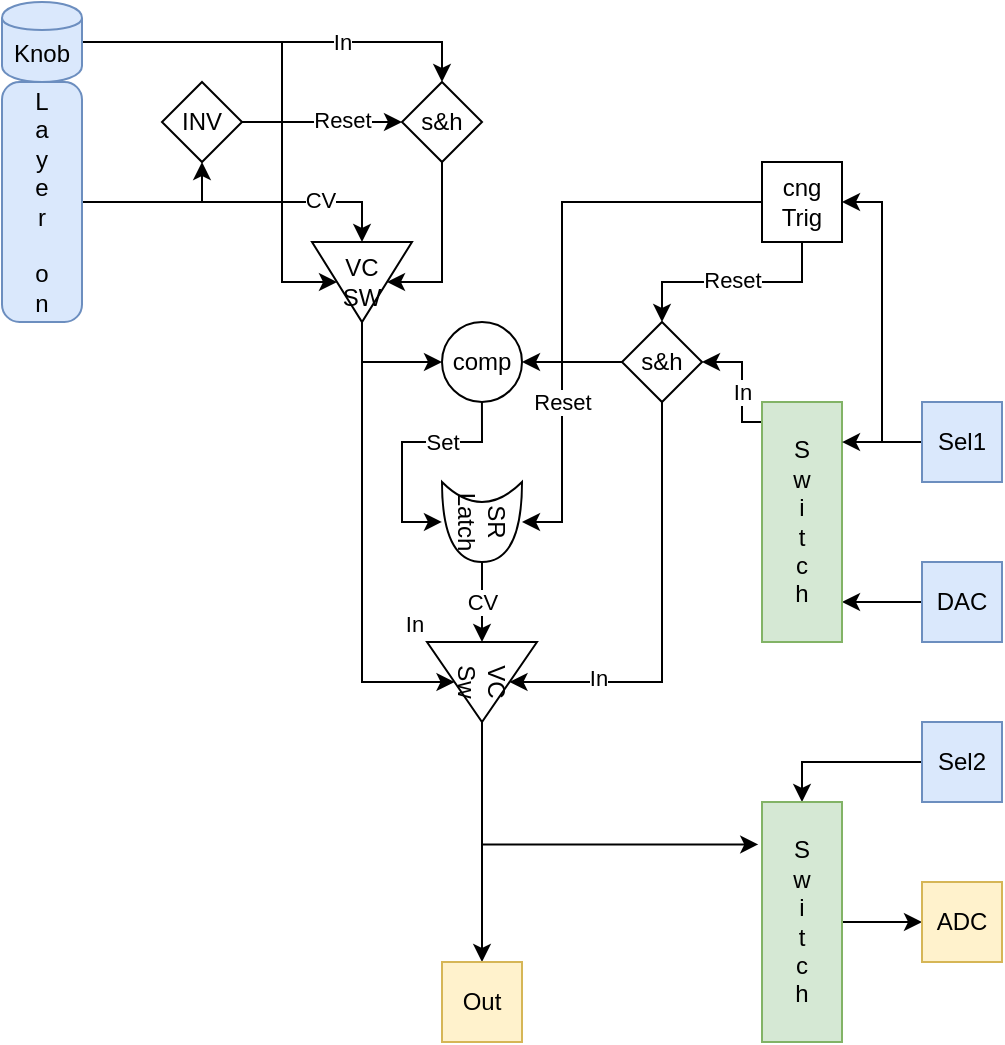 <mxfile version="13.4.0" type="device"><diagram id="SvrJAOA85gkFMiLE-x7s" name="Page-1"><mxGraphModel dx="1391" dy="895" grid="1" gridSize="10" guides="1" tooltips="1" connect="1" arrows="1" fold="1" page="1" pageScale="1" pageWidth="850" pageHeight="1100" math="0" shadow="0"><root><mxCell id="0"/><mxCell id="1" parent="0"/><mxCell id="2Slkwvw-ePbhkpdoKOxb-7" style="edgeStyle=orthogonalEdgeStyle;rounded=0;orthogonalLoop=1;jettySize=auto;html=1;entryX=1;entryY=0.833;entryDx=0;entryDy=0;entryPerimeter=0;" edge="1" parent="1" source="2Slkwvw-ePbhkpdoKOxb-3" target="2Slkwvw-ePbhkpdoKOxb-4"><mxGeometry relative="1" as="geometry"/></mxCell><mxCell id="2Slkwvw-ePbhkpdoKOxb-3" value="DAC" style="whiteSpace=wrap;html=1;aspect=fixed;fillColor=#dae8fc;strokeColor=#6c8ebf;" vertex="1" parent="1"><mxGeometry x="620" y="400" width="40" height="40" as="geometry"/></mxCell><mxCell id="2Slkwvw-ePbhkpdoKOxb-11" style="edgeStyle=orthogonalEdgeStyle;rounded=0;orthogonalLoop=1;jettySize=auto;html=1;entryX=1;entryY=0.5;entryDx=0;entryDy=0;" edge="1" parent="1" source="2Slkwvw-ePbhkpdoKOxb-4" target="2Slkwvw-ePbhkpdoKOxb-10"><mxGeometry relative="1" as="geometry"><Array as="points"><mxPoint x="530" y="330"/><mxPoint x="530" y="300"/></Array></mxGeometry></mxCell><mxCell id="2Slkwvw-ePbhkpdoKOxb-82" value="In" style="edgeLabel;html=1;align=center;verticalAlign=middle;resizable=0;points=[];" vertex="1" connectable="0" parent="2Slkwvw-ePbhkpdoKOxb-11"><mxGeometry x="-0.397" relative="1" as="geometry"><mxPoint y="-6.94" as="offset"/></mxGeometry></mxCell><mxCell id="2Slkwvw-ePbhkpdoKOxb-4" value="&lt;div&gt;S&lt;/div&gt;&lt;div&gt;w&lt;/div&gt;&lt;div&gt;i&lt;/div&gt;&lt;div&gt;t&lt;/div&gt;&lt;div&gt;c&lt;/div&gt;&lt;div&gt;h&lt;br&gt;&lt;/div&gt;" style="rounded=0;whiteSpace=wrap;html=1;fillColor=#d5e8d4;strokeColor=#82b366;" vertex="1" parent="1"><mxGeometry x="540" y="320" width="40" height="120" as="geometry"/></mxCell><mxCell id="2Slkwvw-ePbhkpdoKOxb-8" style="edgeStyle=orthogonalEdgeStyle;rounded=0;orthogonalLoop=1;jettySize=auto;html=1;entryX=1;entryY=0.167;entryDx=0;entryDy=0;entryPerimeter=0;" edge="1" parent="1" source="2Slkwvw-ePbhkpdoKOxb-5" target="2Slkwvw-ePbhkpdoKOxb-4"><mxGeometry relative="1" as="geometry"/></mxCell><mxCell id="2Slkwvw-ePbhkpdoKOxb-29" style="edgeStyle=orthogonalEdgeStyle;rounded=0;orthogonalLoop=1;jettySize=auto;html=1;entryX=1;entryY=0.5;entryDx=0;entryDy=0;" edge="1" parent="1" source="2Slkwvw-ePbhkpdoKOxb-5" target="2Slkwvw-ePbhkpdoKOxb-28"><mxGeometry relative="1" as="geometry"/></mxCell><mxCell id="2Slkwvw-ePbhkpdoKOxb-5" value="Sel1" style="whiteSpace=wrap;html=1;aspect=fixed;fillColor=#dae8fc;strokeColor=#6c8ebf;" vertex="1" parent="1"><mxGeometry x="620" y="320" width="40" height="40" as="geometry"/></mxCell><mxCell id="2Slkwvw-ePbhkpdoKOxb-18" style="edgeStyle=orthogonalEdgeStyle;rounded=0;orthogonalLoop=1;jettySize=auto;html=1;entryX=1;entryY=0.5;entryDx=0;entryDy=0;" edge="1" parent="1" source="2Slkwvw-ePbhkpdoKOxb-10" target="2Slkwvw-ePbhkpdoKOxb-17"><mxGeometry relative="1" as="geometry"/></mxCell><mxCell id="2Slkwvw-ePbhkpdoKOxb-50" style="edgeStyle=orthogonalEdgeStyle;rounded=0;orthogonalLoop=1;jettySize=auto;html=1;entryX=0.5;entryY=0;entryDx=0;entryDy=0;" edge="1" parent="1" source="2Slkwvw-ePbhkpdoKOxb-10" target="2Slkwvw-ePbhkpdoKOxb-48"><mxGeometry relative="1" as="geometry"><mxPoint x="470" y="460" as="targetPoint"/><Array as="points"><mxPoint x="490" y="460"/></Array></mxGeometry></mxCell><mxCell id="2Slkwvw-ePbhkpdoKOxb-54" value="In" style="edgeLabel;html=1;align=center;verticalAlign=middle;resizable=0;points=[];" vertex="1" connectable="0" parent="2Slkwvw-ePbhkpdoKOxb-50"><mxGeometry x="0.275" y="-32" relative="1" as="geometry"><mxPoint as="offset"/></mxGeometry></mxCell><mxCell id="2Slkwvw-ePbhkpdoKOxb-10" value="s&amp;amp;h" style="rhombus;whiteSpace=wrap;html=1;" vertex="1" parent="1"><mxGeometry x="470" y="280" width="40" height="40" as="geometry"/></mxCell><mxCell id="2Slkwvw-ePbhkpdoKOxb-16" style="edgeStyle=orthogonalEdgeStyle;rounded=0;orthogonalLoop=1;jettySize=auto;html=1;entryX=0;entryY=0.5;entryDx=0;entryDy=0;exitX=1;exitY=0.5;exitDx=0;exitDy=0;" edge="1" parent="1" source="2Slkwvw-ePbhkpdoKOxb-75" target="2Slkwvw-ePbhkpdoKOxb-17"><mxGeometry relative="1" as="geometry"><mxPoint x="360" y="170" as="sourcePoint"/><mxPoint x="200" y="360" as="targetPoint"/><Array as="points"><mxPoint x="340" y="300"/></Array></mxGeometry></mxCell><mxCell id="2Slkwvw-ePbhkpdoKOxb-27" style="edgeStyle=orthogonalEdgeStyle;rounded=0;orthogonalLoop=1;jettySize=auto;html=1;entryX=0.5;entryY=1;entryDx=0;entryDy=0;exitX=1;exitY=0.5;exitDx=0;exitDy=0;" edge="1" parent="1" source="2Slkwvw-ePbhkpdoKOxb-75" target="2Slkwvw-ePbhkpdoKOxb-48"><mxGeometry relative="1" as="geometry"><mxPoint x="320" y="420" as="targetPoint"/><mxPoint x="300" y="160" as="sourcePoint"/><Array as="points"><mxPoint x="340" y="460"/></Array></mxGeometry></mxCell><mxCell id="2Slkwvw-ePbhkpdoKOxb-53" value="In" style="edgeLabel;html=1;align=center;verticalAlign=middle;resizable=0;points=[];" vertex="1" connectable="0" parent="2Slkwvw-ePbhkpdoKOxb-27"><mxGeometry x="0.337" y="26" relative="1" as="geometry"><mxPoint as="offset"/></mxGeometry></mxCell><mxCell id="2Slkwvw-ePbhkpdoKOxb-43" style="edgeStyle=orthogonalEdgeStyle;rounded=0;orthogonalLoop=1;jettySize=auto;html=1;entryX=0.499;entryY=1;entryDx=0;entryDy=0;entryPerimeter=0;" edge="1" parent="1"><mxGeometry relative="1" as="geometry"><mxPoint x="399.97" y="320" as="sourcePoint"/><mxPoint x="379.97" y="379.96" as="targetPoint"/><Array as="points"><mxPoint x="400" y="340"/><mxPoint x="360" y="340"/><mxPoint x="360" y="380"/></Array></mxGeometry></mxCell><mxCell id="2Slkwvw-ePbhkpdoKOxb-44" value="Set" style="edgeLabel;html=1;align=center;verticalAlign=middle;resizable=0;points=[];" vertex="1" connectable="0" parent="2Slkwvw-ePbhkpdoKOxb-43"><mxGeometry x="-0.274" y="-1" relative="1" as="geometry"><mxPoint x="3.37" y="0.97" as="offset"/></mxGeometry></mxCell><mxCell id="2Slkwvw-ePbhkpdoKOxb-17" value="comp" style="ellipse;whiteSpace=wrap;html=1;aspect=fixed;" vertex="1" parent="1"><mxGeometry x="380" y="280" width="40" height="40" as="geometry"/></mxCell><mxCell id="2Slkwvw-ePbhkpdoKOxb-30" style="edgeStyle=orthogonalEdgeStyle;rounded=0;orthogonalLoop=1;jettySize=auto;html=1;entryX=0.5;entryY=0;entryDx=0;entryDy=0;" edge="1" parent="1" source="2Slkwvw-ePbhkpdoKOxb-28" target="2Slkwvw-ePbhkpdoKOxb-10"><mxGeometry relative="1" as="geometry"><Array as="points"><mxPoint x="490" y="260"/></Array></mxGeometry></mxCell><mxCell id="2Slkwvw-ePbhkpdoKOxb-73" value="Reset" style="edgeLabel;html=1;align=center;verticalAlign=middle;resizable=0;points=[];" vertex="1" connectable="0" parent="2Slkwvw-ePbhkpdoKOxb-30"><mxGeometry x="0.175" y="-1" relative="1" as="geometry"><mxPoint x="8.8" as="offset"/></mxGeometry></mxCell><mxCell id="2Slkwvw-ePbhkpdoKOxb-28" value="&lt;div&gt;cng&lt;/div&gt;&lt;div&gt;Trig&lt;/div&gt;" style="whiteSpace=wrap;html=1;aspect=fixed;" vertex="1" parent="1"><mxGeometry x="540" y="200" width="40" height="40" as="geometry"/></mxCell><mxCell id="2Slkwvw-ePbhkpdoKOxb-51" style="edgeStyle=orthogonalEdgeStyle;rounded=0;orthogonalLoop=1;jettySize=auto;html=1;exitX=1;exitY=0.5;exitDx=0;exitDy=0;exitPerimeter=0;entryX=0;entryY=0.5;entryDx=0;entryDy=0;" edge="1" parent="1" source="2Slkwvw-ePbhkpdoKOxb-31" target="2Slkwvw-ePbhkpdoKOxb-48"><mxGeometry relative="1" as="geometry"><mxPoint x="460" y="400" as="sourcePoint"/><mxPoint x="430" y="420" as="targetPoint"/><Array as="points"/></mxGeometry></mxCell><mxCell id="2Slkwvw-ePbhkpdoKOxb-58" value="CV" style="edgeLabel;html=1;align=center;verticalAlign=middle;resizable=0;points=[];" vertex="1" connectable="0" parent="2Slkwvw-ePbhkpdoKOxb-51"><mxGeometry x="0.21" relative="1" as="geometry"><mxPoint y="-4.0" as="offset"/></mxGeometry></mxCell><mxCell id="2Slkwvw-ePbhkpdoKOxb-31" value="&lt;div&gt;SR&lt;/div&gt;&lt;div&gt;Latch&lt;br&gt;&lt;/div&gt;" style="shape=xor;whiteSpace=wrap;html=1;rotation=90;" vertex="1" parent="1"><mxGeometry x="380" y="360" width="40" height="40" as="geometry"/></mxCell><mxCell id="2Slkwvw-ePbhkpdoKOxb-39" value="" style="endArrow=classic;html=1;rounded=0;exitX=0;exitY=0.5;exitDx=0;exitDy=0;" edge="1" parent="1" source="2Slkwvw-ePbhkpdoKOxb-28"><mxGeometry relative="1" as="geometry"><mxPoint x="480" y="260" as="sourcePoint"/><mxPoint x="420" y="380" as="targetPoint"/><Array as="points"><mxPoint x="440" y="220"/><mxPoint x="440" y="380"/></Array></mxGeometry></mxCell><mxCell id="2Slkwvw-ePbhkpdoKOxb-40" value="Reset" style="edgeLabel;resizable=0;html=1;align=center;verticalAlign=middle;" connectable="0" vertex="1" parent="2Slkwvw-ePbhkpdoKOxb-39"><mxGeometry relative="1" as="geometry"><mxPoint x="-0.29" y="60" as="offset"/></mxGeometry></mxCell><mxCell id="2Slkwvw-ePbhkpdoKOxb-52" style="edgeStyle=orthogonalEdgeStyle;rounded=0;orthogonalLoop=1;jettySize=auto;html=1;entryX=-0.047;entryY=0.177;entryDx=0;entryDy=0;entryPerimeter=0;" edge="1" parent="1" source="2Slkwvw-ePbhkpdoKOxb-48" target="2Slkwvw-ePbhkpdoKOxb-60"><mxGeometry relative="1" as="geometry"><mxPoint x="400" y="540" as="targetPoint"/><Array as="points"><mxPoint x="400" y="541"/></Array></mxGeometry></mxCell><mxCell id="2Slkwvw-ePbhkpdoKOxb-70" style="edgeStyle=orthogonalEdgeStyle;rounded=0;orthogonalLoop=1;jettySize=auto;html=1;" edge="1" parent="1" source="2Slkwvw-ePbhkpdoKOxb-48" target="2Slkwvw-ePbhkpdoKOxb-69"><mxGeometry relative="1" as="geometry"/></mxCell><mxCell id="2Slkwvw-ePbhkpdoKOxb-48" value="&lt;div&gt;VC&lt;/div&gt;&lt;div&gt;Sw&lt;/div&gt;" style="triangle;whiteSpace=wrap;html=1;rotation=90;" vertex="1" parent="1"><mxGeometry x="380" y="432.5" width="40" height="55" as="geometry"/></mxCell><mxCell id="2Slkwvw-ePbhkpdoKOxb-66" style="edgeStyle=orthogonalEdgeStyle;rounded=0;orthogonalLoop=1;jettySize=auto;html=1;entryX=0.5;entryY=0;entryDx=0;entryDy=0;" edge="1" parent="1" source="2Slkwvw-ePbhkpdoKOxb-59" target="2Slkwvw-ePbhkpdoKOxb-60"><mxGeometry relative="1" as="geometry"><mxPoint x="580" y="510" as="targetPoint"/></mxGeometry></mxCell><mxCell id="2Slkwvw-ePbhkpdoKOxb-59" value="Sel2" style="whiteSpace=wrap;html=1;aspect=fixed;fillColor=#dae8fc;strokeColor=#6c8ebf;" vertex="1" parent="1"><mxGeometry x="620" y="480" width="40" height="40" as="geometry"/></mxCell><mxCell id="2Slkwvw-ePbhkpdoKOxb-67" style="edgeStyle=orthogonalEdgeStyle;rounded=0;orthogonalLoop=1;jettySize=auto;html=1;entryX=0;entryY=0.5;entryDx=0;entryDy=0;" edge="1" parent="1" source="2Slkwvw-ePbhkpdoKOxb-60" target="2Slkwvw-ePbhkpdoKOxb-62"><mxGeometry relative="1" as="geometry"/></mxCell><mxCell id="2Slkwvw-ePbhkpdoKOxb-60" value="&lt;div&gt;S&lt;/div&gt;&lt;div&gt;w&lt;/div&gt;&lt;div&gt;i&lt;/div&gt;&lt;div&gt;t&lt;/div&gt;&lt;div&gt;c&lt;/div&gt;&lt;div&gt;h&lt;br&gt;&lt;/div&gt;" style="rounded=0;whiteSpace=wrap;html=1;fillColor=#d5e8d4;strokeColor=#82b366;" vertex="1" parent="1"><mxGeometry x="540" y="520" width="40" height="120" as="geometry"/></mxCell><mxCell id="2Slkwvw-ePbhkpdoKOxb-62" value="ADC" style="whiteSpace=wrap;html=1;aspect=fixed;fillColor=#fff2cc;strokeColor=#d6b656;" vertex="1" parent="1"><mxGeometry x="620" y="560" width="40" height="40" as="geometry"/></mxCell><mxCell id="2Slkwvw-ePbhkpdoKOxb-69" value="Out" style="whiteSpace=wrap;html=1;aspect=fixed;fillColor=#fff2cc;strokeColor=#d6b656;" vertex="1" parent="1"><mxGeometry x="380" y="600" width="40" height="40" as="geometry"/></mxCell><mxCell id="2Slkwvw-ePbhkpdoKOxb-97" style="edgeStyle=orthogonalEdgeStyle;rounded=0;orthogonalLoop=1;jettySize=auto;html=1;entryX=0;entryY=0.5;entryDx=0;entryDy=0;" edge="1" parent="1" source="2Slkwvw-ePbhkpdoKOxb-72" target="2Slkwvw-ePbhkpdoKOxb-75"><mxGeometry relative="1" as="geometry"><Array as="points"><mxPoint x="340" y="220"/></Array></mxGeometry></mxCell><mxCell id="2Slkwvw-ePbhkpdoKOxb-98" value="CV" style="edgeLabel;html=1;align=center;verticalAlign=middle;resizable=0;points=[];" vertex="1" connectable="0" parent="2Slkwvw-ePbhkpdoKOxb-97"><mxGeometry x="0.484" y="1" relative="1" as="geometry"><mxPoint as="offset"/></mxGeometry></mxCell><mxCell id="2Slkwvw-ePbhkpdoKOxb-101" style="edgeStyle=orthogonalEdgeStyle;rounded=0;orthogonalLoop=1;jettySize=auto;html=1;entryX=0.5;entryY=1;entryDx=0;entryDy=0;" edge="1" parent="1" source="2Slkwvw-ePbhkpdoKOxb-72" target="2Slkwvw-ePbhkpdoKOxb-99"><mxGeometry relative="1" as="geometry"/></mxCell><mxCell id="2Slkwvw-ePbhkpdoKOxb-72" value="&lt;div&gt;L&lt;/div&gt;&lt;div&gt;a&lt;/div&gt;&lt;div&gt;y&lt;/div&gt;&lt;div&gt;e&lt;/div&gt;&lt;div&gt;r&lt;/div&gt;&lt;div&gt;&lt;br&gt;&lt;/div&gt;&lt;div&gt;o&lt;/div&gt;&lt;div&gt;n&lt;br&gt;&lt;/div&gt;" style="rounded=1;whiteSpace=wrap;html=1;arcSize=22;fillColor=#dae8fc;strokeColor=#6c8ebf;" vertex="1" parent="1"><mxGeometry x="160" y="160" width="40" height="120" as="geometry"/></mxCell><mxCell id="2Slkwvw-ePbhkpdoKOxb-75" value="&lt;div&gt;VC&lt;/div&gt;&lt;div&gt;SW&lt;/div&gt;" style="triangle;whiteSpace=wrap;html=1;rotation=0;direction=south;" vertex="1" parent="1"><mxGeometry x="315" y="240" width="50" height="40" as="geometry"/></mxCell><mxCell id="2Slkwvw-ePbhkpdoKOxb-83" style="edgeStyle=orthogonalEdgeStyle;rounded=0;orthogonalLoop=1;jettySize=auto;html=1;entryX=0.5;entryY=0;entryDx=0;entryDy=0;" edge="1" parent="1" source="2Slkwvw-ePbhkpdoKOxb-77" target="2Slkwvw-ePbhkpdoKOxb-79"><mxGeometry relative="1" as="geometry"/></mxCell><mxCell id="2Slkwvw-ePbhkpdoKOxb-84" value="In" style="edgeLabel;html=1;align=center;verticalAlign=middle;resizable=0;points=[];" vertex="1" connectable="0" parent="2Slkwvw-ePbhkpdoKOxb-83"><mxGeometry x="-0.7" y="2" relative="1" as="geometry"><mxPoint x="99.71" y="1.97" as="offset"/></mxGeometry></mxCell><mxCell id="2Slkwvw-ePbhkpdoKOxb-89" style="edgeStyle=orthogonalEdgeStyle;rounded=0;orthogonalLoop=1;jettySize=auto;html=1;entryX=0.5;entryY=1;entryDx=0;entryDy=0;" edge="1" parent="1" source="2Slkwvw-ePbhkpdoKOxb-77" target="2Slkwvw-ePbhkpdoKOxb-75"><mxGeometry relative="1" as="geometry"><Array as="points"><mxPoint x="300" y="140"/><mxPoint x="300" y="260"/></Array></mxGeometry></mxCell><mxCell id="2Slkwvw-ePbhkpdoKOxb-77" value="Knob" style="shape=cylinder;whiteSpace=wrap;html=1;boundedLbl=1;backgroundOutline=1;fillColor=#dae8fc;strokeColor=#6c8ebf;" vertex="1" parent="1"><mxGeometry x="160" y="120" width="40" height="40" as="geometry"/></mxCell><mxCell id="2Slkwvw-ePbhkpdoKOxb-91" style="edgeStyle=orthogonalEdgeStyle;rounded=0;orthogonalLoop=1;jettySize=auto;html=1;entryX=0.5;entryY=0;entryDx=0;entryDy=0;" edge="1" parent="1" source="2Slkwvw-ePbhkpdoKOxb-79" target="2Slkwvw-ePbhkpdoKOxb-75"><mxGeometry relative="1" as="geometry"><Array as="points"><mxPoint x="380" y="260"/></Array></mxGeometry></mxCell><mxCell id="2Slkwvw-ePbhkpdoKOxb-79" value="s&amp;amp;h" style="rhombus;whiteSpace=wrap;html=1;" vertex="1" parent="1"><mxGeometry x="360" y="160" width="40" height="40" as="geometry"/></mxCell><mxCell id="2Slkwvw-ePbhkpdoKOxb-102" style="edgeStyle=orthogonalEdgeStyle;rounded=0;orthogonalLoop=1;jettySize=auto;html=1;entryX=0;entryY=0.5;entryDx=0;entryDy=0;" edge="1" parent="1" source="2Slkwvw-ePbhkpdoKOxb-99" target="2Slkwvw-ePbhkpdoKOxb-79"><mxGeometry relative="1" as="geometry"/></mxCell><mxCell id="2Slkwvw-ePbhkpdoKOxb-103" value="Reset" style="edgeLabel;html=1;align=center;verticalAlign=middle;resizable=0;points=[];" vertex="1" connectable="0" parent="2Slkwvw-ePbhkpdoKOxb-102"><mxGeometry x="0.239" y="1" relative="1" as="geometry"><mxPoint as="offset"/></mxGeometry></mxCell><mxCell id="2Slkwvw-ePbhkpdoKOxb-99" value="INV" style="rhombus;whiteSpace=wrap;html=1;" vertex="1" parent="1"><mxGeometry x="240" y="160" width="40" height="40" as="geometry"/></mxCell></root></mxGraphModel></diagram></mxfile>